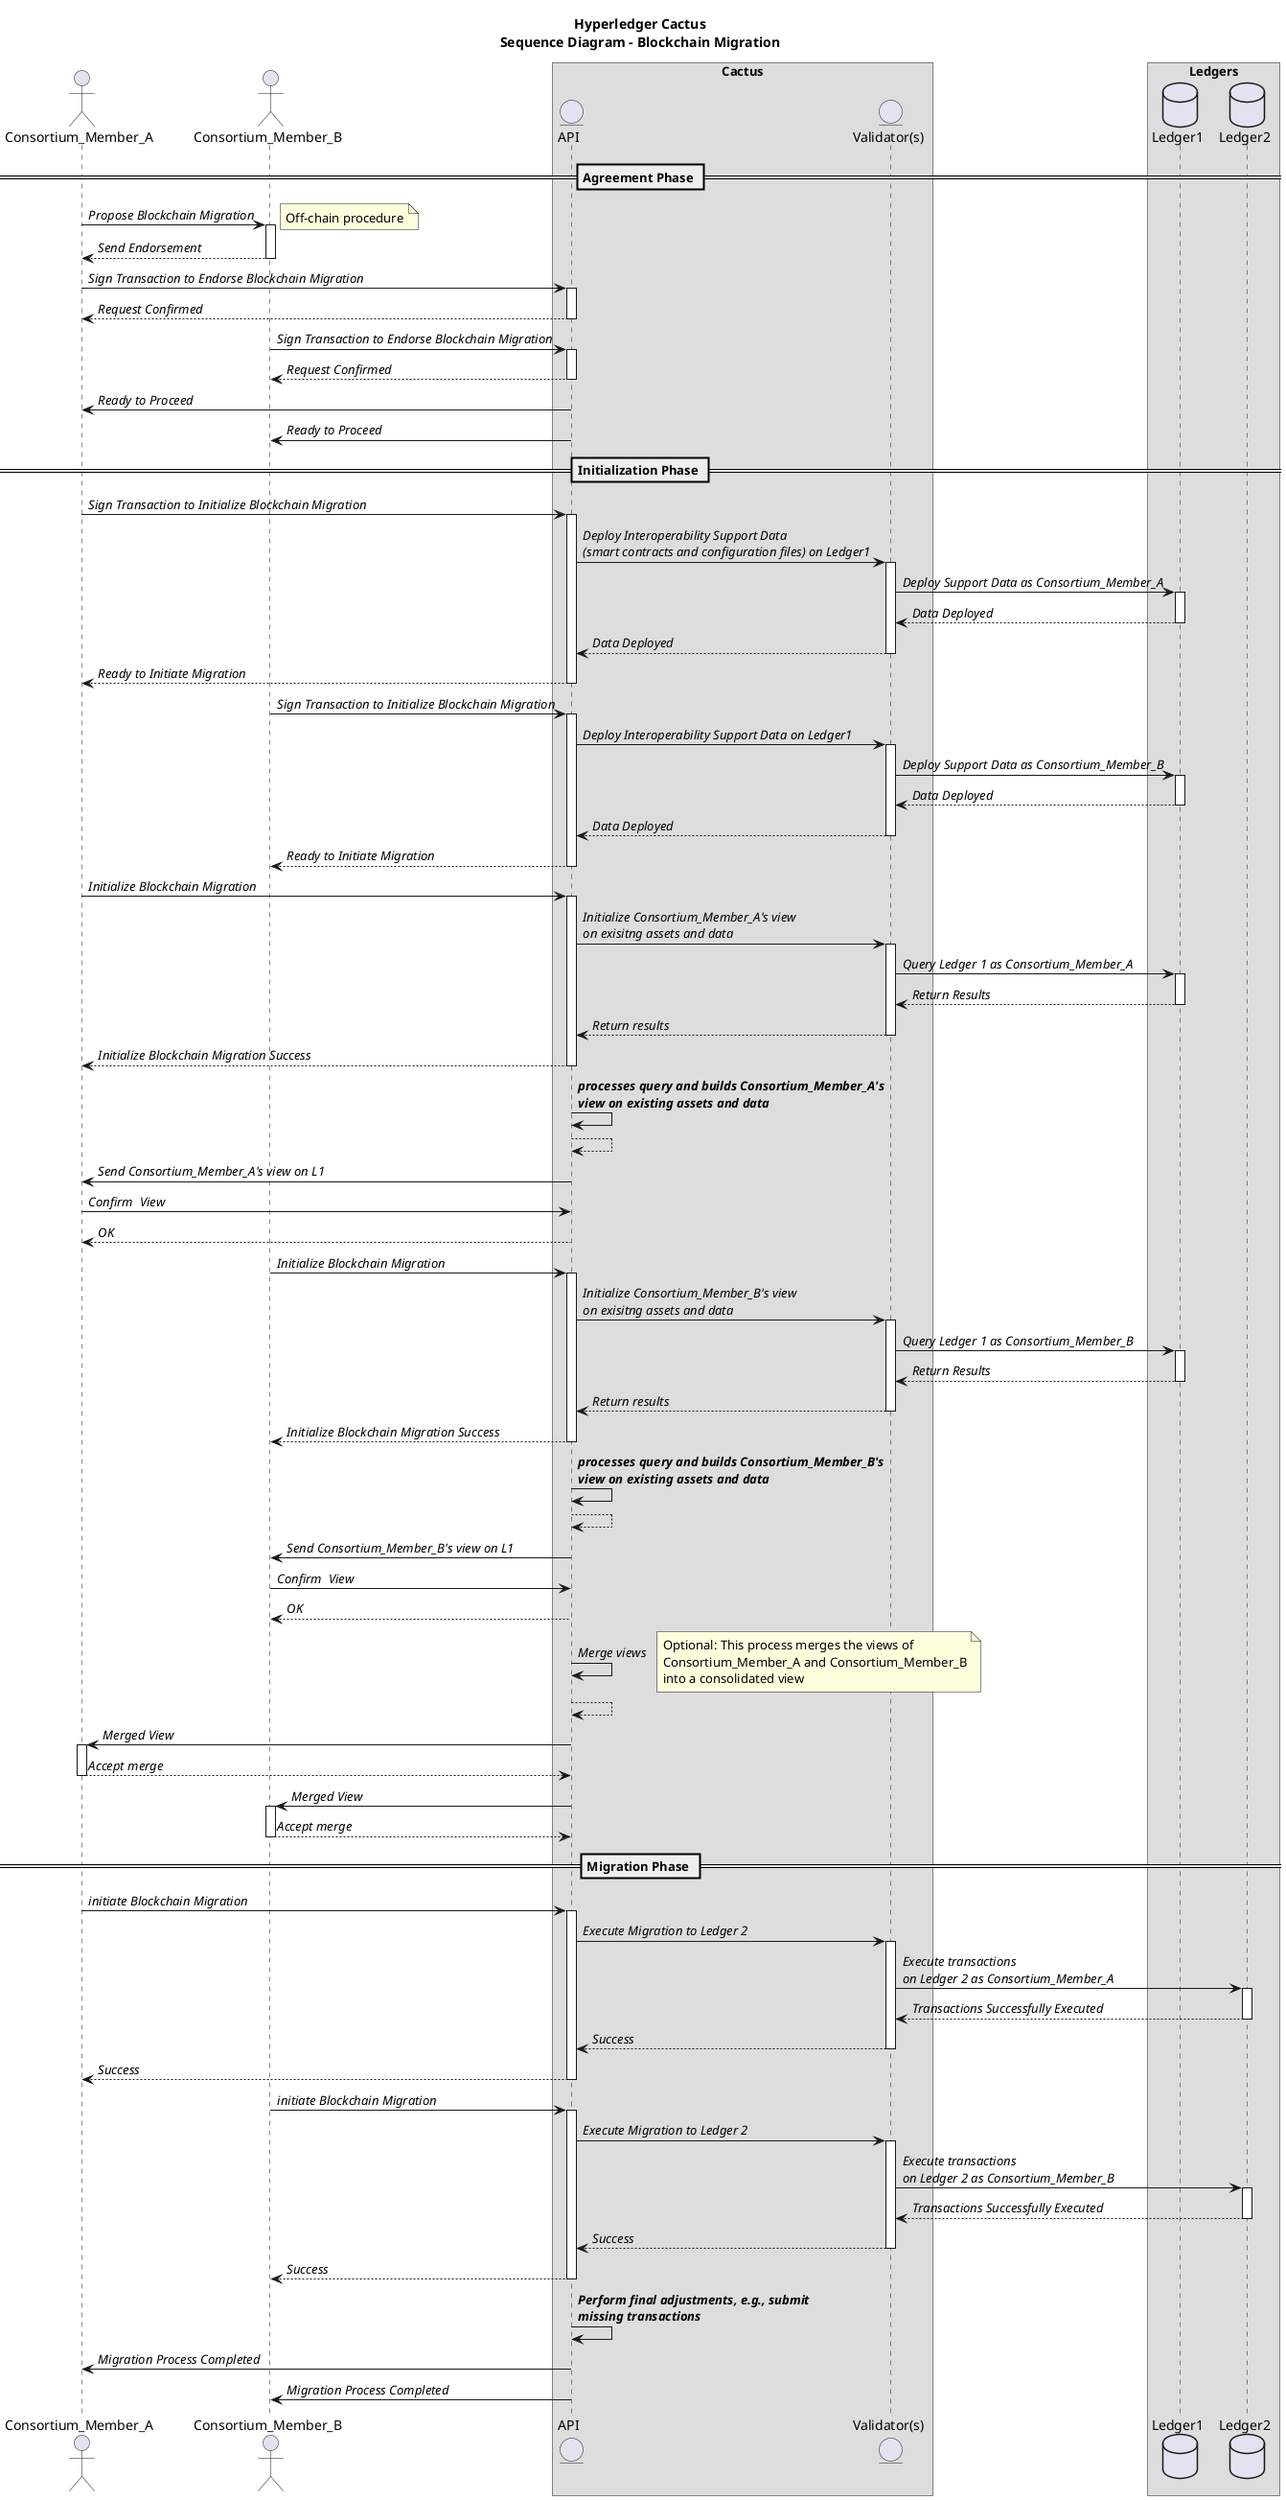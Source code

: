 @startuml
skinparam ArrowFontStyle italic

title Hyperledger Cactus\nSequence Diagram - Blockchain Migration

actor Consortium_Member_A as a
actor Consortium_Member_B as b

box Cactus
entity "API" as api
entity "Validator(s)" as v
end box

box "Ledgers"
database Ledger1 as d1
database Ledger2 as d2
end box

autoactivate on
== Agreement Phase ==
a -> b: Propose Blockchain Migration
Note right
Off-chain procedure
end note
    return Send Endorsement

a -> api: Sign Transaction to Endorse Blockchain Migration
return Request Confirmed


b -> api: Sign Transaction to Endorse Blockchain Migration
return Request Confirmed


autoactivate off
api -> a: Ready to Proceed
api -> b: Ready to Proceed
autoactivate on

== Initialization Phase ==
a -> api: Sign Transaction to Initialize Blockchain Migration
    api -> v: Deploy Interoperability Support Data\n(smart contracts and configuration files) on Ledger1
        v -> d1: Deploy Support Data as Consortium_Member_A
        return Data Deployed
    return Data Deployed
return Ready to Initiate Migration

b -> api: Sign Transaction to Initialize Blockchain Migration
    api -> v: Deploy Interoperability Support Data on Ledger1
        v -> d1: Deploy Support Data as Consortium_Member_B
        return Data Deployed
    return Data Deployed
return Ready to Initiate Migration

a -> api: Initialize Blockchain Migration
    api -> v: Initialize Consortium_Member_A's view\non exisitng assets and data
        v -> d1: Query Ledger 1 as Consortium_Member_A
        return Return Results
     return Return results
 return Initialize Blockchain Migration Success
 autoactivate off
     api -> api: **processes query and builds Consortium_Member_A's**\n**view on existing assets and data**
    return
api -> a: Send Consortium_Member_A's view on L1
a -> api: Confirm  View
return OK
autoactivate on

b -> api: Initialize Blockchain Migration
    api -> v: Initialize Consortium_Member_B's view\non exisitng assets and data
        v -> d1: Query Ledger 1 as Consortium_Member_B
        return Return Results
     return Return results
 return Initialize Blockchain Migration Success
 autoactivate off
     api -> api: **processes query and builds Consortium_Member_B's**\n**view on existing assets and data**
    return
api -> b: Send Consortium_Member_B's view on L1
b -> api: Confirm  View
return OK




api -> api: Merge views
Note right
Optional: This process merges the views of 
Consortium_Member_A and Consortium_Member_B
into a consolidated view
end note
return
autoactivate on
api -> a: Merged View
return Accept merge

api -> b: Merged View
return Accept merge


== Migration Phase ==
a -> api: initiate Blockchain Migration
    api -> v: Execute Migration to Ledger 2
        v -> d2: Execute transactions\non Ledger 2 as Consortium_Member_A
        return Transactions Successfully Executed
    return Success
return Success



b -> api: initiate Blockchain Migration
    api -> v: Execute Migration to Ledger 2
        v -> d2: Execute transactions\non Ledger 2 as Consortium_Member_B
        return Transactions Successfully Executed
    return Success
return Success


autoactivate off
api -> api: **Perform final adjustments, e.g., submit**\n**missing transactions**
api -> a: Migration Process Completed
api -> b: Migration Process Completed
@enduml